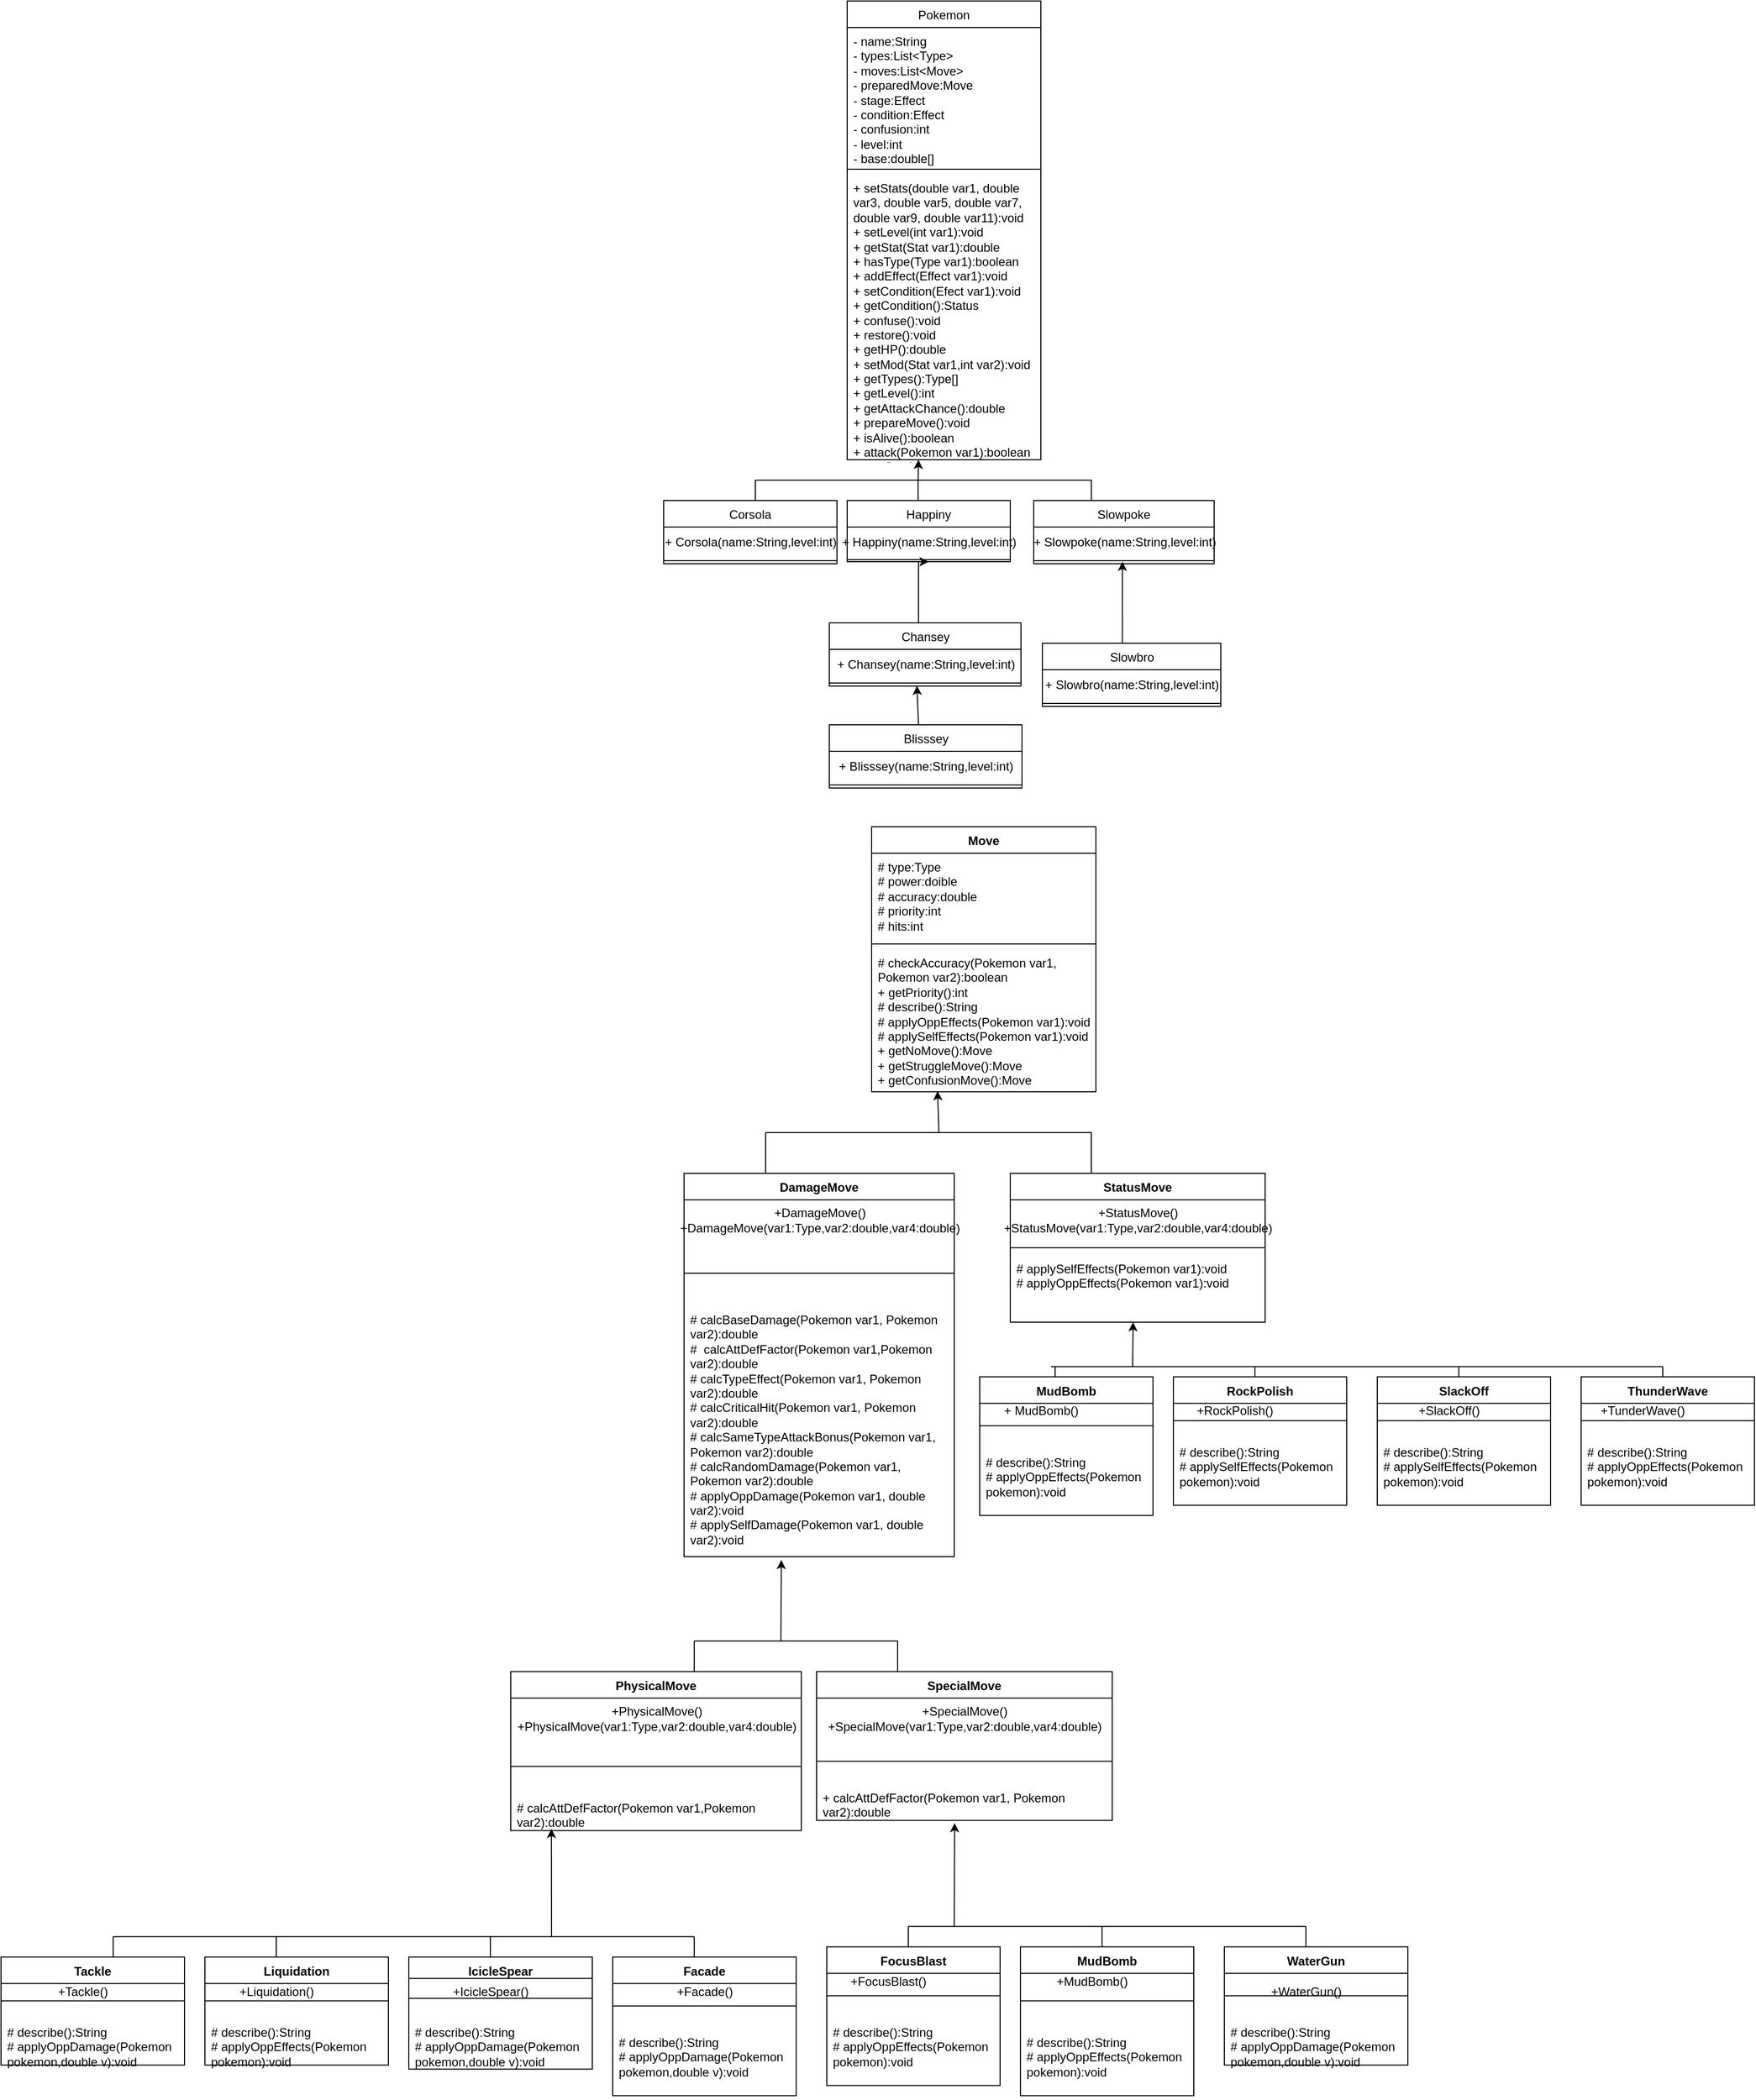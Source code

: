 <mxfile version="24.8.4">
  <diagram id="C5RBs43oDa-KdzZeNtuy" name="Page-1">
    <mxGraphModel dx="1686" dy="1595" grid="1" gridSize="10" guides="1" tooltips="1" connect="1" arrows="1" fold="1" page="1" pageScale="1" pageWidth="827" pageHeight="1169" math="0" shadow="0">
      <root>
        <mxCell id="WIyWlLk6GJQsqaUBKTNV-0" />
        <mxCell id="WIyWlLk6GJQsqaUBKTNV-1" parent="WIyWlLk6GJQsqaUBKTNV-0" />
        <mxCell id="M2qT7hYUi_JRQZzLcyhs-27" value="" style="edgeStyle=orthogonalEdgeStyle;rounded=0;orthogonalLoop=1;jettySize=auto;html=1;entryX=0.5;entryY=1;entryDx=0;entryDy=0;exitX=0.5;exitY=0;exitDx=0;exitDy=0;" parent="WIyWlLk6GJQsqaUBKTNV-1" target="M2qT7hYUi_JRQZzLcyhs-51" edge="1">
          <mxGeometry relative="1" as="geometry">
            <mxPoint x="300" y="400" as="sourcePoint" />
            <mxPoint x="300" y="320" as="targetPoint" />
            <Array as="points">
              <mxPoint x="300" y="340" />
            </Array>
          </mxGeometry>
        </mxCell>
        <mxCell id="M2qT7hYUi_JRQZzLcyhs-28" value="" style="edgeStyle=orthogonalEdgeStyle;rounded=0;orthogonalLoop=1;jettySize=auto;html=1;" parent="WIyWlLk6GJQsqaUBKTNV-1" edge="1">
          <mxGeometry relative="1" as="geometry">
            <mxPoint x="499.86" y="426" as="sourcePoint" />
            <mxPoint x="500" y="340" as="targetPoint" />
            <Array as="points">
              <mxPoint x="499.86" y="376" />
              <mxPoint x="499.86" y="376" />
            </Array>
          </mxGeometry>
        </mxCell>
        <mxCell id="M2qT7hYUi_JRQZzLcyhs-33" value="&lt;span style=&quot;font-weight: 400; text-wrap-mode: nowrap;&quot;&gt;Pokemon&lt;/span&gt;" style="swimlane;fontStyle=1;align=center;verticalAlign=top;childLayout=stackLayout;horizontal=1;startSize=26;horizontalStack=0;resizeParent=1;resizeParentMax=0;resizeLast=0;collapsible=1;marginBottom=0;whiteSpace=wrap;html=1;" parent="WIyWlLk6GJQsqaUBKTNV-1" vertex="1">
          <mxGeometry x="230" y="-210" width="190" height="450" as="geometry" />
        </mxCell>
        <mxCell id="M2qT7hYUi_JRQZzLcyhs-34" value="- name:String&lt;div&gt;- types:List&amp;lt;Type&amp;gt;&lt;/div&gt;&lt;div&gt;- moves:List&amp;lt;Move&amp;gt;&lt;/div&gt;&lt;div&gt;- preparedMove:Move&lt;/div&gt;&lt;div&gt;- stage:Effect&lt;/div&gt;&lt;div&gt;- condition:Effect&lt;/div&gt;&lt;div&gt;- confusion:int&lt;/div&gt;&lt;div&gt;- level:int&lt;/div&gt;&lt;div&gt;- base:double[]&lt;/div&gt;" style="text;strokeColor=none;fillColor=none;align=left;verticalAlign=top;spacingLeft=4;spacingRight=4;overflow=hidden;rotatable=0;points=[[0,0.5],[1,0.5]];portConstraint=eastwest;whiteSpace=wrap;html=1;" parent="M2qT7hYUi_JRQZzLcyhs-33" vertex="1">
          <mxGeometry y="26" width="190" height="134" as="geometry" />
        </mxCell>
        <mxCell id="M2qT7hYUi_JRQZzLcyhs-35" value="" style="line;strokeWidth=1;fillColor=none;align=left;verticalAlign=middle;spacingTop=-1;spacingLeft=3;spacingRight=3;rotatable=0;labelPosition=right;points=[];portConstraint=eastwest;strokeColor=inherit;" parent="M2qT7hYUi_JRQZzLcyhs-33" vertex="1">
          <mxGeometry y="160" width="190" height="10" as="geometry" />
        </mxCell>
        <mxCell id="M2qT7hYUi_JRQZzLcyhs-36" value="+ setStats(double var1, double var3, double var5, double var7, double var9, double var11):void&lt;div&gt;+ setLevel(int var1):void&lt;/div&gt;&lt;div&gt;+ getStat(Stat var1):double&lt;/div&gt;&lt;div&gt;+ hasType(Type var1):boolean&lt;/div&gt;&lt;div&gt;+ addEffect(Effect var1):void&lt;/div&gt;&lt;div&gt;+ setCondition(Efect var1):void&lt;/div&gt;&lt;div&gt;+ getCondition():Status&lt;/div&gt;&lt;div&gt;+ confuse():void&lt;/div&gt;&lt;div&gt;+ restore():void&lt;/div&gt;&lt;div&gt;+ getHP():double&lt;/div&gt;&lt;div&gt;+ setMod(Stat var1,int var2):void&lt;/div&gt;&lt;div&gt;+ getTypes():Type[]&lt;/div&gt;&lt;div&gt;+ getLevel():int&lt;/div&gt;&lt;div&gt;+ getAttackChance():double&lt;/div&gt;&lt;div&gt;+ prepareMove():void&lt;/div&gt;&lt;div&gt;+ isAlive():boolean&lt;/div&gt;&lt;div&gt;+ attack(Pokemon var1):boolean&lt;/div&gt;&lt;div&gt;+ turn():void&lt;/div&gt;&lt;div&gt;# setType(Type... var1):void&lt;/div&gt;&lt;div&gt;# addType(Type var1):void&lt;/div&gt;&lt;div&gt;# setMove(Move... var1):void&lt;/div&gt;&lt;div&gt;# addMove(Move var1):void&lt;/div&gt;&lt;div&gt;# getPreparedMove():Move&lt;/div&gt;&lt;div&gt;&lt;br&gt;&lt;/div&gt;" style="text;strokeColor=none;fillColor=none;align=left;verticalAlign=top;spacingLeft=4;spacingRight=4;overflow=hidden;rotatable=0;points=[[0,0.5],[1,0.5]];portConstraint=eastwest;whiteSpace=wrap;html=1;" parent="M2qT7hYUi_JRQZzLcyhs-33" vertex="1">
          <mxGeometry y="170" width="190" height="280" as="geometry" />
        </mxCell>
        <mxCell id="M2qT7hYUi_JRQZzLcyhs-42" value="" style="endArrow=none;html=1;rounded=0;" parent="WIyWlLk6GJQsqaUBKTNV-1" edge="1">
          <mxGeometry width="50" height="50" relative="1" as="geometry">
            <mxPoint x="140" y="280" as="sourcePoint" />
            <mxPoint x="140" y="260" as="targetPoint" />
          </mxGeometry>
        </mxCell>
        <mxCell id="M2qT7hYUi_JRQZzLcyhs-43" value="" style="endArrow=none;html=1;rounded=0;" parent="WIyWlLk6GJQsqaUBKTNV-1" edge="1">
          <mxGeometry width="50" height="50" relative="1" as="geometry">
            <mxPoint x="469.57" y="280" as="sourcePoint" />
            <mxPoint x="469.57" y="260" as="targetPoint" />
          </mxGeometry>
        </mxCell>
        <mxCell id="M2qT7hYUi_JRQZzLcyhs-44" value="" style="endArrow=none;html=1;rounded=0;" parent="WIyWlLk6GJQsqaUBKTNV-1" edge="1">
          <mxGeometry width="50" height="50" relative="1" as="geometry">
            <mxPoint x="299.57" y="280" as="sourcePoint" />
            <mxPoint x="299.57" y="260" as="targetPoint" />
          </mxGeometry>
        </mxCell>
        <mxCell id="M2qT7hYUi_JRQZzLcyhs-45" value="" style="endArrow=none;html=1;rounded=0;" parent="WIyWlLk6GJQsqaUBKTNV-1" edge="1">
          <mxGeometry width="50" height="50" relative="1" as="geometry">
            <mxPoint x="140" y="260" as="sourcePoint" />
            <mxPoint x="470" y="260" as="targetPoint" />
          </mxGeometry>
        </mxCell>
        <mxCell id="M2qT7hYUi_JRQZzLcyhs-46" value="" style="endArrow=classic;html=1;rounded=0;" parent="WIyWlLk6GJQsqaUBKTNV-1" edge="1">
          <mxGeometry width="50" height="50" relative="1" as="geometry">
            <mxPoint x="299.57" y="260" as="sourcePoint" />
            <mxPoint x="300" y="240" as="targetPoint" />
          </mxGeometry>
        </mxCell>
        <mxCell id="M2qT7hYUi_JRQZzLcyhs-47" value="&lt;span style=&quot;font-weight: 400; text-wrap-mode: nowrap;&quot;&gt;Corsola&lt;/span&gt;" style="swimlane;fontStyle=1;align=center;verticalAlign=top;childLayout=stackLayout;horizontal=1;startSize=26;horizontalStack=0;resizeParent=1;resizeParentMax=0;resizeLast=0;collapsible=1;marginBottom=0;whiteSpace=wrap;html=1;" parent="WIyWlLk6GJQsqaUBKTNV-1" vertex="1">
          <mxGeometry x="50" y="280" width="170" height="62" as="geometry" />
        </mxCell>
        <mxCell id="M2qT7hYUi_JRQZzLcyhs-162" value="+ Corsola(name:String,level:int)" style="text;html=1;align=center;verticalAlign=middle;resizable=0;points=[];autosize=1;strokeColor=none;fillColor=none;" parent="M2qT7hYUi_JRQZzLcyhs-47" vertex="1">
          <mxGeometry y="26" width="170" height="30" as="geometry" />
        </mxCell>
        <mxCell id="M2qT7hYUi_JRQZzLcyhs-49" value="" style="line;strokeWidth=1;fillColor=none;align=left;verticalAlign=middle;spacingTop=-1;spacingLeft=3;spacingRight=3;rotatable=0;labelPosition=right;points=[];portConstraint=eastwest;strokeColor=inherit;" parent="M2qT7hYUi_JRQZzLcyhs-47" vertex="1">
          <mxGeometry y="56" width="170" height="6" as="geometry" />
        </mxCell>
        <mxCell id="M2qT7hYUi_JRQZzLcyhs-51" value="&lt;span style=&quot;font-weight: 400; text-wrap-mode: nowrap;&quot;&gt;Happiny&lt;/span&gt;" style="swimlane;fontStyle=1;align=center;verticalAlign=top;childLayout=stackLayout;horizontal=1;startSize=26;horizontalStack=0;resizeParent=1;resizeParentMax=0;resizeLast=0;collapsible=1;marginBottom=0;whiteSpace=wrap;html=1;" parent="WIyWlLk6GJQsqaUBKTNV-1" vertex="1">
          <mxGeometry x="230" y="280" width="160" height="60" as="geometry" />
        </mxCell>
        <mxCell id="M2qT7hYUi_JRQZzLcyhs-163" value="+ Happiny(name:String,level:int)" style="text;html=1;align=center;verticalAlign=middle;resizable=0;points=[];autosize=1;strokeColor=none;fillColor=none;" parent="M2qT7hYUi_JRQZzLcyhs-51" vertex="1">
          <mxGeometry y="26" width="160" height="30" as="geometry" />
        </mxCell>
        <mxCell id="M2qT7hYUi_JRQZzLcyhs-53" value="" style="line;strokeWidth=1;fillColor=none;align=left;verticalAlign=middle;spacingTop=-1;spacingLeft=3;spacingRight=3;rotatable=0;labelPosition=right;points=[];portConstraint=eastwest;strokeColor=inherit;" parent="M2qT7hYUi_JRQZzLcyhs-51" vertex="1">
          <mxGeometry y="56" width="160" height="4" as="geometry" />
        </mxCell>
        <mxCell id="M2qT7hYUi_JRQZzLcyhs-63" value="&lt;span style=&quot;font-weight: 400; text-wrap-mode: nowrap;&quot;&gt;Slowpoke&lt;/span&gt;" style="swimlane;fontStyle=1;align=center;verticalAlign=top;childLayout=stackLayout;horizontal=1;startSize=26;horizontalStack=0;resizeParent=1;resizeParentMax=0;resizeLast=0;collapsible=1;marginBottom=0;whiteSpace=wrap;html=1;" parent="WIyWlLk6GJQsqaUBKTNV-1" vertex="1">
          <mxGeometry x="413" y="280" width="177" height="62" as="geometry" />
        </mxCell>
        <mxCell id="M2qT7hYUi_JRQZzLcyhs-164" value="+ Slowpoke(name:String,level:int)" style="text;html=1;align=center;verticalAlign=middle;resizable=0;points=[];autosize=1;strokeColor=none;fillColor=none;" parent="M2qT7hYUi_JRQZzLcyhs-63" vertex="1">
          <mxGeometry y="26" width="177" height="30" as="geometry" />
        </mxCell>
        <mxCell id="M2qT7hYUi_JRQZzLcyhs-65" value="" style="line;strokeWidth=1;fillColor=none;align=left;verticalAlign=middle;spacingTop=-1;spacingLeft=3;spacingRight=3;rotatable=0;labelPosition=right;points=[];portConstraint=eastwest;strokeColor=inherit;" parent="M2qT7hYUi_JRQZzLcyhs-63" vertex="1">
          <mxGeometry y="56" width="177" height="6" as="geometry" />
        </mxCell>
        <mxCell id="M2qT7hYUi_JRQZzLcyhs-67" value="&lt;span style=&quot;font-weight: 400; text-wrap-mode: nowrap;&quot;&gt;Slowbro&lt;/span&gt;" style="swimlane;fontStyle=1;align=center;verticalAlign=top;childLayout=stackLayout;horizontal=1;startSize=26;horizontalStack=0;resizeParent=1;resizeParentMax=0;resizeLast=0;collapsible=1;marginBottom=0;whiteSpace=wrap;html=1;" parent="WIyWlLk6GJQsqaUBKTNV-1" vertex="1">
          <mxGeometry x="421.5" y="420" width="175" height="62" as="geometry" />
        </mxCell>
        <mxCell id="M2qT7hYUi_JRQZzLcyhs-166" value="+ Slowbro(name:String,level:int)" style="text;html=1;align=center;verticalAlign=middle;resizable=0;points=[];autosize=1;strokeColor=none;fillColor=none;" parent="M2qT7hYUi_JRQZzLcyhs-67" vertex="1">
          <mxGeometry y="26" width="175" height="30" as="geometry" />
        </mxCell>
        <mxCell id="M2qT7hYUi_JRQZzLcyhs-69" value="" style="line;strokeWidth=1;fillColor=none;align=left;verticalAlign=middle;spacingTop=-1;spacingLeft=3;spacingRight=3;rotatable=0;labelPosition=right;points=[];portConstraint=eastwest;strokeColor=inherit;" parent="M2qT7hYUi_JRQZzLcyhs-67" vertex="1">
          <mxGeometry y="56" width="175" height="6" as="geometry" />
        </mxCell>
        <mxCell id="M2qT7hYUi_JRQZzLcyhs-71" value="Move" style="swimlane;fontStyle=1;align=center;verticalAlign=top;childLayout=stackLayout;horizontal=1;startSize=26;horizontalStack=0;resizeParent=1;resizeParentMax=0;resizeLast=0;collapsible=1;marginBottom=0;whiteSpace=wrap;html=1;" parent="WIyWlLk6GJQsqaUBKTNV-1" vertex="1">
          <mxGeometry x="254" y="600" width="220" height="260" as="geometry" />
        </mxCell>
        <mxCell id="M2qT7hYUi_JRQZzLcyhs-72" value="# type:Type&lt;div&gt;# power:doible&lt;/div&gt;&lt;div&gt;# accuracy:double&lt;/div&gt;&lt;div&gt;# priority:int&lt;/div&gt;&lt;div&gt;# hits:int&lt;/div&gt;" style="text;strokeColor=none;fillColor=none;align=left;verticalAlign=top;spacingLeft=4;spacingRight=4;overflow=hidden;rotatable=0;points=[[0,0.5],[1,0.5]];portConstraint=eastwest;whiteSpace=wrap;html=1;" parent="M2qT7hYUi_JRQZzLcyhs-71" vertex="1">
          <mxGeometry y="26" width="220" height="84" as="geometry" />
        </mxCell>
        <mxCell id="M2qT7hYUi_JRQZzLcyhs-73" value="" style="line;strokeWidth=1;fillColor=none;align=left;verticalAlign=middle;spacingTop=-1;spacingLeft=3;spacingRight=3;rotatable=0;labelPosition=right;points=[];portConstraint=eastwest;strokeColor=inherit;" parent="M2qT7hYUi_JRQZzLcyhs-71" vertex="1">
          <mxGeometry y="110" width="220" height="10" as="geometry" />
        </mxCell>
        <mxCell id="M2qT7hYUi_JRQZzLcyhs-74" value="#&amp;nbsp;checkAccuracy(Pokemon var1, Pokemon var2):boolean&lt;div&gt;+ getPriority():int&lt;/div&gt;&lt;div&gt;# describe():String&lt;/div&gt;&lt;div&gt;# applyOppEffects(Pokemon var1):void&lt;/div&gt;&lt;div&gt;#&amp;nbsp;applySelfEffects(Pokemon var1):void&lt;/div&gt;&lt;div&gt;+&amp;nbsp;getNoMove():Move&lt;/div&gt;&lt;div&gt;+&amp;nbsp;getStruggleMove():Move&lt;/div&gt;&lt;div&gt;+&amp;nbsp;getConfusionMove():Move&lt;/div&gt;&lt;div&gt;&lt;br&gt;&lt;div&gt;&lt;br&gt;&lt;/div&gt;&lt;/div&gt;" style="text;strokeColor=none;fillColor=none;align=left;verticalAlign=top;spacingLeft=4;spacingRight=4;overflow=hidden;rotatable=0;points=[[0,0.5],[1,0.5]];portConstraint=eastwest;whiteSpace=wrap;html=1;" parent="M2qT7hYUi_JRQZzLcyhs-71" vertex="1">
          <mxGeometry y="120" width="220" height="140" as="geometry" />
        </mxCell>
        <mxCell id="M2qT7hYUi_JRQZzLcyhs-88" value="DamageMove" style="swimlane;fontStyle=1;align=center;verticalAlign=top;childLayout=stackLayout;horizontal=1;startSize=26;horizontalStack=0;resizeParent=1;resizeParentMax=0;resizeLast=0;collapsible=1;marginBottom=0;whiteSpace=wrap;html=1;" parent="WIyWlLk6GJQsqaUBKTNV-1" vertex="1">
          <mxGeometry x="70" y="940" width="265" height="376" as="geometry" />
        </mxCell>
        <mxCell id="M2qT7hYUi_JRQZzLcyhs-174" value="+DamageMove()&lt;div&gt;+DamageMove(var1:Type,var2:double,var4:double)&lt;/div&gt;" style="text;html=1;align=center;verticalAlign=middle;resizable=0;points=[];autosize=1;strokeColor=none;fillColor=none;" parent="M2qT7hYUi_JRQZzLcyhs-88" vertex="1">
          <mxGeometry y="26" width="265" height="40" as="geometry" />
        </mxCell>
        <mxCell id="M2qT7hYUi_JRQZzLcyhs-90" value="" style="line;strokeWidth=1;fillColor=none;align=left;verticalAlign=middle;spacingTop=-1;spacingLeft=3;spacingRight=3;rotatable=0;labelPosition=right;points=[];portConstraint=eastwest;strokeColor=inherit;" parent="M2qT7hYUi_JRQZzLcyhs-88" vertex="1">
          <mxGeometry y="66" width="265" height="64" as="geometry" />
        </mxCell>
        <mxCell id="M2qT7hYUi_JRQZzLcyhs-91" value="# calcBaseDamage(Pokemon var1, Pokemon var2):double&lt;div&gt;#&amp;nbsp; calcAttDefFactor(Pokemon var1,Pokemon var2):double&lt;/div&gt;&lt;div&gt;#&amp;nbsp;calcTypeEffect(Pokemon var1, Pokemon var2):double&lt;/div&gt;&lt;div&gt;#&amp;nbsp;calcCriticalHit(Pokemon var1, Pokemon var2):double&lt;/div&gt;&lt;div&gt;#&amp;nbsp;calcSameTypeAttackBonus(Pokemon var1, Pokemon var2):double&lt;/div&gt;&lt;div&gt;#&amp;nbsp;calcRandomDamage(Pokemon var1, Pokemon var2):double&lt;/div&gt;&lt;div&gt;#&amp;nbsp;applyOppDamage(Pokemon var1, double var2):void&lt;/div&gt;&lt;div&gt;#&amp;nbsp;applySelfDamage(Pokemon var1, double var2):void&lt;/div&gt;" style="text;strokeColor=none;fillColor=none;align=left;verticalAlign=top;spacingLeft=4;spacingRight=4;overflow=hidden;rotatable=0;points=[[0,0.5],[1,0.5]];portConstraint=eastwest;whiteSpace=wrap;html=1;" parent="M2qT7hYUi_JRQZzLcyhs-88" vertex="1">
          <mxGeometry y="130" width="265" height="246" as="geometry" />
        </mxCell>
        <mxCell id="M2qT7hYUi_JRQZzLcyhs-111" value="StatusMove" style="swimlane;fontStyle=1;align=center;verticalAlign=top;childLayout=stackLayout;horizontal=1;startSize=26;horizontalStack=0;resizeParent=1;resizeParentMax=0;resizeLast=0;collapsible=1;marginBottom=0;whiteSpace=wrap;html=1;" parent="WIyWlLk6GJQsqaUBKTNV-1" vertex="1">
          <mxGeometry x="390" y="940" width="250" height="146" as="geometry" />
        </mxCell>
        <mxCell id="M2qT7hYUi_JRQZzLcyhs-176" value="+StatusMove()&lt;div&gt;+StatusMove(var1:Type,var2:double,var4:double)&lt;/div&gt;" style="text;html=1;align=center;verticalAlign=middle;resizable=0;points=[];autosize=1;strokeColor=none;fillColor=none;" parent="M2qT7hYUi_JRQZzLcyhs-111" vertex="1">
          <mxGeometry y="26" width="250" height="40" as="geometry" />
        </mxCell>
        <mxCell id="M2qT7hYUi_JRQZzLcyhs-113" value="" style="line;strokeWidth=1;fillColor=none;align=left;verticalAlign=middle;spacingTop=-1;spacingLeft=3;spacingRight=3;rotatable=0;labelPosition=right;points=[];portConstraint=eastwest;strokeColor=inherit;" parent="M2qT7hYUi_JRQZzLcyhs-111" vertex="1">
          <mxGeometry y="66" width="250" height="14" as="geometry" />
        </mxCell>
        <mxCell id="M2qT7hYUi_JRQZzLcyhs-114" value="#&amp;nbsp;applySelfEffects(Pokemon var1):void&lt;div&gt;#&amp;nbsp;applyOppEffects(Pokemon var1):void&lt;/div&gt;" style="text;strokeColor=none;fillColor=none;align=left;verticalAlign=top;spacingLeft=4;spacingRight=4;overflow=hidden;rotatable=0;points=[[0,0.5],[1,0.5]];portConstraint=eastwest;whiteSpace=wrap;html=1;" parent="M2qT7hYUi_JRQZzLcyhs-111" vertex="1">
          <mxGeometry y="80" width="250" height="66" as="geometry" />
        </mxCell>
        <mxCell id="M2qT7hYUi_JRQZzLcyhs-150" value="" style="endArrow=classic;html=1;rounded=0;entryX=0.322;entryY=1.005;entryDx=0;entryDy=0;entryPerimeter=0;" parent="M2qT7hYUi_JRQZzLcyhs-111" edge="1">
          <mxGeometry width="50" height="50" relative="1" as="geometry">
            <mxPoint x="120" y="189.67" as="sourcePoint" />
            <mxPoint x="120.5" y="146.0" as="targetPoint" />
          </mxGeometry>
        </mxCell>
        <mxCell id="M2qT7hYUi_JRQZzLcyhs-142" value="" style="endArrow=none;html=1;rounded=0;" parent="M2qT7hYUi_JRQZzLcyhs-111" edge="1">
          <mxGeometry width="50" height="50" relative="1" as="geometry">
            <mxPoint x="44" y="199.67" as="sourcePoint" />
            <mxPoint x="44" y="189.67" as="targetPoint" />
          </mxGeometry>
        </mxCell>
        <mxCell id="M2qT7hYUi_JRQZzLcyhs-115" value="MudBomb" style="swimlane;fontStyle=1;align=center;verticalAlign=top;childLayout=stackLayout;horizontal=1;startSize=26;horizontalStack=0;resizeParent=1;resizeParentMax=0;resizeLast=0;collapsible=1;marginBottom=0;whiteSpace=wrap;html=1;" parent="WIyWlLk6GJQsqaUBKTNV-1" vertex="1">
          <mxGeometry x="360" y="1139.67" width="170" height="136" as="geometry" />
        </mxCell>
        <mxCell id="M2qT7hYUi_JRQZzLcyhs-116" value="" style="line;strokeWidth=1;fillColor=none;align=left;verticalAlign=middle;spacingTop=-1;spacingLeft=3;spacingRight=3;rotatable=0;labelPosition=right;points=[];portConstraint=eastwest;strokeColor=inherit;" parent="M2qT7hYUi_JRQZzLcyhs-115" vertex="1">
          <mxGeometry y="26" width="170" height="44" as="geometry" />
        </mxCell>
        <mxCell id="M2qT7hYUi_JRQZzLcyhs-117" value="# describe():String&lt;div&gt;# applyOppEffects(Pokemon pokemon):void&lt;/div&gt;" style="text;strokeColor=none;fillColor=none;align=left;verticalAlign=top;spacingLeft=4;spacingRight=4;overflow=hidden;rotatable=0;points=[[0,0.5],[1,0.5]];portConstraint=eastwest;whiteSpace=wrap;html=1;" parent="M2qT7hYUi_JRQZzLcyhs-115" vertex="1">
          <mxGeometry y="70" width="170" height="66" as="geometry" />
        </mxCell>
        <mxCell id="M2qT7hYUi_JRQZzLcyhs-118" value="RockPolish" style="swimlane;fontStyle=1;align=center;verticalAlign=top;childLayout=stackLayout;horizontal=1;startSize=26;horizontalStack=0;resizeParent=1;resizeParentMax=0;resizeLast=0;collapsible=1;marginBottom=0;whiteSpace=wrap;html=1;" parent="WIyWlLk6GJQsqaUBKTNV-1" vertex="1">
          <mxGeometry x="550" y="1139.67" width="170" height="126" as="geometry" />
        </mxCell>
        <mxCell id="M2qT7hYUi_JRQZzLcyhs-119" value="" style="line;strokeWidth=1;fillColor=none;align=left;verticalAlign=middle;spacingTop=-1;spacingLeft=3;spacingRight=3;rotatable=0;labelPosition=right;points=[];portConstraint=eastwest;strokeColor=inherit;" parent="M2qT7hYUi_JRQZzLcyhs-118" vertex="1">
          <mxGeometry y="26" width="170" height="34" as="geometry" />
        </mxCell>
        <mxCell id="M2qT7hYUi_JRQZzLcyhs-120" value="# describe():String&lt;div&gt;# applySelfEffects(Pokemon pokemon):void&lt;/div&gt;" style="text;strokeColor=none;fillColor=none;align=left;verticalAlign=top;spacingLeft=4;spacingRight=4;overflow=hidden;rotatable=0;points=[[0,0.5],[1,0.5]];portConstraint=eastwest;whiteSpace=wrap;html=1;" parent="M2qT7hYUi_JRQZzLcyhs-118" vertex="1">
          <mxGeometry y="60" width="170" height="66" as="geometry" />
        </mxCell>
        <mxCell id="M2qT7hYUi_JRQZzLcyhs-121" value="SlackOff" style="swimlane;fontStyle=1;align=center;verticalAlign=top;childLayout=stackLayout;horizontal=1;startSize=26;horizontalStack=0;resizeParent=1;resizeParentMax=0;resizeLast=0;collapsible=1;marginBottom=0;whiteSpace=wrap;html=1;" parent="WIyWlLk6GJQsqaUBKTNV-1" vertex="1">
          <mxGeometry x="750" y="1139.67" width="170" height="126" as="geometry" />
        </mxCell>
        <mxCell id="M2qT7hYUi_JRQZzLcyhs-122" value="" style="line;strokeWidth=1;fillColor=none;align=left;verticalAlign=middle;spacingTop=-1;spacingLeft=3;spacingRight=3;rotatable=0;labelPosition=right;points=[];portConstraint=eastwest;strokeColor=inherit;" parent="M2qT7hYUi_JRQZzLcyhs-121" vertex="1">
          <mxGeometry y="26" width="170" height="34" as="geometry" />
        </mxCell>
        <mxCell id="M2qT7hYUi_JRQZzLcyhs-123" value="# describe():String&lt;div&gt;# applySelfEffects(Pokemon pokemon):void&lt;/div&gt;" style="text;strokeColor=none;fillColor=none;align=left;verticalAlign=top;spacingLeft=4;spacingRight=4;overflow=hidden;rotatable=0;points=[[0,0.5],[1,0.5]];portConstraint=eastwest;whiteSpace=wrap;html=1;" parent="M2qT7hYUi_JRQZzLcyhs-121" vertex="1">
          <mxGeometry y="60" width="170" height="66" as="geometry" />
        </mxCell>
        <mxCell id="M2qT7hYUi_JRQZzLcyhs-127" value="ThunderWave" style="swimlane;fontStyle=1;align=center;verticalAlign=top;childLayout=stackLayout;horizontal=1;startSize=26;horizontalStack=0;resizeParent=1;resizeParentMax=0;resizeLast=0;collapsible=1;marginBottom=0;whiteSpace=wrap;html=1;" parent="WIyWlLk6GJQsqaUBKTNV-1" vertex="1">
          <mxGeometry x="950" y="1139.67" width="170" height="126" as="geometry" />
        </mxCell>
        <mxCell id="M2qT7hYUi_JRQZzLcyhs-128" value="" style="line;strokeWidth=1;fillColor=none;align=left;verticalAlign=middle;spacingTop=-1;spacingLeft=3;spacingRight=3;rotatable=0;labelPosition=right;points=[];portConstraint=eastwest;strokeColor=inherit;" parent="M2qT7hYUi_JRQZzLcyhs-127" vertex="1">
          <mxGeometry y="26" width="170" height="34" as="geometry" />
        </mxCell>
        <mxCell id="M2qT7hYUi_JRQZzLcyhs-129" value="# describe():String&lt;div&gt;# applyOppEffects(Pokemon pokemon):void&lt;/div&gt;" style="text;strokeColor=none;fillColor=none;align=left;verticalAlign=top;spacingLeft=4;spacingRight=4;overflow=hidden;rotatable=0;points=[[0,0.5],[1,0.5]];portConstraint=eastwest;whiteSpace=wrap;html=1;" parent="M2qT7hYUi_JRQZzLcyhs-127" vertex="1">
          <mxGeometry y="60" width="170" height="66" as="geometry" />
        </mxCell>
        <mxCell id="M2qT7hYUi_JRQZzLcyhs-134" value="" style="endArrow=none;html=1;rounded=0;" parent="WIyWlLk6GJQsqaUBKTNV-1" edge="1">
          <mxGeometry width="50" height="50" relative="1" as="geometry">
            <mxPoint x="150" y="940" as="sourcePoint" />
            <mxPoint x="150" y="900" as="targetPoint" />
          </mxGeometry>
        </mxCell>
        <mxCell id="M2qT7hYUi_JRQZzLcyhs-135" value="" style="endArrow=none;html=1;rounded=0;" parent="WIyWlLk6GJQsqaUBKTNV-1" edge="1">
          <mxGeometry width="50" height="50" relative="1" as="geometry">
            <mxPoint x="469.5" y="940" as="sourcePoint" />
            <mxPoint x="469.5" y="900" as="targetPoint" />
          </mxGeometry>
        </mxCell>
        <mxCell id="M2qT7hYUi_JRQZzLcyhs-136" value="" style="endArrow=none;html=1;rounded=0;" parent="WIyWlLk6GJQsqaUBKTNV-1" edge="1">
          <mxGeometry width="50" height="50" relative="1" as="geometry">
            <mxPoint x="150" y="900" as="sourcePoint" />
            <mxPoint x="470" y="900" as="targetPoint" />
          </mxGeometry>
        </mxCell>
        <mxCell id="M2qT7hYUi_JRQZzLcyhs-137" value="" style="endArrow=classic;html=1;rounded=0;entryX=0.294;entryY=0.995;entryDx=0;entryDy=0;entryPerimeter=0;" parent="WIyWlLk6GJQsqaUBKTNV-1" target="M2qT7hYUi_JRQZzLcyhs-74" edge="1">
          <mxGeometry width="50" height="50" relative="1" as="geometry">
            <mxPoint x="320" y="900" as="sourcePoint" />
            <mxPoint x="370" y="850" as="targetPoint" />
          </mxGeometry>
        </mxCell>
        <mxCell id="M2qT7hYUi_JRQZzLcyhs-146" value="" style="endArrow=none;html=1;rounded=0;" parent="WIyWlLk6GJQsqaUBKTNV-1" edge="1">
          <mxGeometry width="50" height="50" relative="1" as="geometry">
            <mxPoint x="630" y="1139.67" as="sourcePoint" />
            <mxPoint x="630" y="1129.67" as="targetPoint" />
          </mxGeometry>
        </mxCell>
        <mxCell id="M2qT7hYUi_JRQZzLcyhs-147" value="" style="endArrow=none;html=1;rounded=0;" parent="WIyWlLk6GJQsqaUBKTNV-1" edge="1">
          <mxGeometry width="50" height="50" relative="1" as="geometry">
            <mxPoint x="830" y="1139.67" as="sourcePoint" />
            <mxPoint x="830" y="1129.67" as="targetPoint" />
          </mxGeometry>
        </mxCell>
        <mxCell id="M2qT7hYUi_JRQZzLcyhs-148" value="" style="endArrow=none;html=1;rounded=0;" parent="WIyWlLk6GJQsqaUBKTNV-1" edge="1">
          <mxGeometry width="50" height="50" relative="1" as="geometry">
            <mxPoint x="1030" y="1139.67" as="sourcePoint" />
            <mxPoint x="1030" y="1129.67" as="targetPoint" />
          </mxGeometry>
        </mxCell>
        <mxCell id="M2qT7hYUi_JRQZzLcyhs-149" value="" style="endArrow=none;html=1;rounded=0;" parent="WIyWlLk6GJQsqaUBKTNV-1" edge="1">
          <mxGeometry width="50" height="50" relative="1" as="geometry">
            <mxPoint x="430" y="1129.67" as="sourcePoint" />
            <mxPoint x="1030" y="1129.67" as="targetPoint" />
          </mxGeometry>
        </mxCell>
        <mxCell id="M2qT7hYUi_JRQZzLcyhs-167" value="&lt;span style=&quot;font-weight: 400; text-wrap-mode: nowrap;&quot;&gt;Chansey&lt;/span&gt;" style="swimlane;fontStyle=1;align=center;verticalAlign=top;childLayout=stackLayout;horizontal=1;startSize=26;horizontalStack=0;resizeParent=1;resizeParentMax=0;resizeLast=0;collapsible=1;marginBottom=0;whiteSpace=wrap;html=1;" parent="WIyWlLk6GJQsqaUBKTNV-1" vertex="1">
          <mxGeometry x="212.5" y="400" width="188" height="62" as="geometry" />
        </mxCell>
        <mxCell id="M2qT7hYUi_JRQZzLcyhs-168" value="+ Chansey(name:String,level:int)" style="text;html=1;align=center;verticalAlign=middle;resizable=0;points=[];autosize=1;strokeColor=none;fillColor=none;" parent="M2qT7hYUi_JRQZzLcyhs-167" vertex="1">
          <mxGeometry y="26" width="188" height="30" as="geometry" />
        </mxCell>
        <mxCell id="M2qT7hYUi_JRQZzLcyhs-173" value="" style="endArrow=classic;html=1;rounded=0;entryX=0.457;entryY=0.944;entryDx=0;entryDy=0;entryPerimeter=0;" parent="M2qT7hYUi_JRQZzLcyhs-167" target="M2qT7hYUi_JRQZzLcyhs-169" edge="1">
          <mxGeometry width="50" height="50" relative="1" as="geometry">
            <mxPoint x="87.5" y="100" as="sourcePoint" />
            <mxPoint x="137.5" y="50" as="targetPoint" />
          </mxGeometry>
        </mxCell>
        <mxCell id="M2qT7hYUi_JRQZzLcyhs-169" value="" style="line;strokeWidth=1;fillColor=none;align=left;verticalAlign=middle;spacingTop=-1;spacingLeft=3;spacingRight=3;rotatable=0;labelPosition=right;points=[];portConstraint=eastwest;strokeColor=inherit;" parent="M2qT7hYUi_JRQZzLcyhs-167" vertex="1">
          <mxGeometry y="56" width="188" height="6" as="geometry" />
        </mxCell>
        <mxCell id="M2qT7hYUi_JRQZzLcyhs-170" value="&lt;span style=&quot;font-weight: 400; text-wrap-mode: nowrap;&quot;&gt;Blisssey&lt;/span&gt;" style="swimlane;fontStyle=1;align=center;verticalAlign=top;childLayout=stackLayout;horizontal=1;startSize=26;horizontalStack=0;resizeParent=1;resizeParentMax=0;resizeLast=0;collapsible=1;marginBottom=0;whiteSpace=wrap;html=1;" parent="WIyWlLk6GJQsqaUBKTNV-1" vertex="1">
          <mxGeometry x="212.5" y="500" width="189" height="62" as="geometry" />
        </mxCell>
        <mxCell id="M2qT7hYUi_JRQZzLcyhs-171" value="+ Blisssey(name:String,level:int)" style="text;html=1;align=center;verticalAlign=middle;resizable=0;points=[];autosize=1;strokeColor=none;fillColor=none;" parent="M2qT7hYUi_JRQZzLcyhs-170" vertex="1">
          <mxGeometry y="26" width="189" height="30" as="geometry" />
        </mxCell>
        <mxCell id="M2qT7hYUi_JRQZzLcyhs-172" value="" style="line;strokeWidth=1;fillColor=none;align=left;verticalAlign=middle;spacingTop=-1;spacingLeft=3;spacingRight=3;rotatable=0;labelPosition=right;points=[];portConstraint=eastwest;strokeColor=inherit;" parent="M2qT7hYUi_JRQZzLcyhs-170" vertex="1">
          <mxGeometry y="56" width="189" height="6" as="geometry" />
        </mxCell>
        <mxCell id="M2qT7hYUi_JRQZzLcyhs-75" value="Facade" style="swimlane;fontStyle=1;align=center;verticalAlign=top;childLayout=stackLayout;horizontal=1;startSize=26;horizontalStack=0;resizeParent=1;resizeParentMax=0;resizeLast=0;collapsible=1;marginBottom=0;whiteSpace=wrap;html=1;" parent="WIyWlLk6GJQsqaUBKTNV-1" vertex="1">
          <mxGeometry y="1708.81" width="180" height="136" as="geometry" />
        </mxCell>
        <mxCell id="M2qT7hYUi_JRQZzLcyhs-77" value="" style="line;strokeWidth=1;fillColor=none;align=left;verticalAlign=middle;spacingTop=-1;spacingLeft=3;spacingRight=3;rotatable=0;labelPosition=right;points=[];portConstraint=eastwest;strokeColor=inherit;" parent="M2qT7hYUi_JRQZzLcyhs-75" vertex="1">
          <mxGeometry y="26" width="180" height="44" as="geometry" />
        </mxCell>
        <mxCell id="M2qT7hYUi_JRQZzLcyhs-78" value="# describe():String&lt;div&gt;# applyOppDamage(Pokemon pokemon,double v):void&lt;/div&gt;" style="text;strokeColor=none;fillColor=none;align=left;verticalAlign=top;spacingLeft=4;spacingRight=4;overflow=hidden;rotatable=0;points=[[0,0.5],[1,0.5]];portConstraint=eastwest;whiteSpace=wrap;html=1;" parent="M2qT7hYUi_JRQZzLcyhs-75" vertex="1">
          <mxGeometry y="70" width="180" height="66" as="geometry" />
        </mxCell>
        <mxCell id="M2qT7hYUi_JRQZzLcyhs-80" value="FocusBlast" style="swimlane;fontStyle=1;align=center;verticalAlign=top;childLayout=stackLayout;horizontal=1;startSize=26;horizontalStack=0;resizeParent=1;resizeParentMax=0;resizeLast=0;collapsible=1;marginBottom=0;whiteSpace=wrap;html=1;" parent="WIyWlLk6GJQsqaUBKTNV-1" vertex="1">
          <mxGeometry x="210" y="1698.81" width="170" height="136" as="geometry" />
        </mxCell>
        <mxCell id="M2qT7hYUi_JRQZzLcyhs-82" value="" style="line;strokeWidth=1;fillColor=none;align=left;verticalAlign=middle;spacingTop=-1;spacingLeft=3;spacingRight=3;rotatable=0;labelPosition=right;points=[];portConstraint=eastwest;strokeColor=inherit;" parent="M2qT7hYUi_JRQZzLcyhs-80" vertex="1">
          <mxGeometry y="26" width="170" height="44" as="geometry" />
        </mxCell>
        <mxCell id="M2qT7hYUi_JRQZzLcyhs-83" value="# describe():String&lt;div&gt;# applyOppEffects(Pokemon pokemon):void&lt;/div&gt;" style="text;strokeColor=none;fillColor=none;align=left;verticalAlign=top;spacingLeft=4;spacingRight=4;overflow=hidden;rotatable=0;points=[[0,0.5],[1,0.5]];portConstraint=eastwest;whiteSpace=wrap;html=1;" parent="M2qT7hYUi_JRQZzLcyhs-80" vertex="1">
          <mxGeometry y="70" width="170" height="66" as="geometry" />
        </mxCell>
        <mxCell id="M2qT7hYUi_JRQZzLcyhs-84" value="PhysicalMove" style="swimlane;fontStyle=1;align=center;verticalAlign=top;childLayout=stackLayout;horizontal=1;startSize=26;horizontalStack=0;resizeParent=1;resizeParentMax=0;resizeLast=0;collapsible=1;marginBottom=0;whiteSpace=wrap;html=1;" parent="WIyWlLk6GJQsqaUBKTNV-1" vertex="1">
          <mxGeometry x="-100" y="1428.77" width="285" height="156" as="geometry" />
        </mxCell>
        <mxCell id="M2qT7hYUi_JRQZzLcyhs-182" value="+PhysicalMove()&lt;div&gt;+PhysicalMove(var1:Type,var2:double,var4:double)&lt;/div&gt;" style="text;html=1;align=center;verticalAlign=middle;resizable=0;points=[];autosize=1;strokeColor=none;fillColor=none;" parent="M2qT7hYUi_JRQZzLcyhs-84" vertex="1">
          <mxGeometry y="26" width="285" height="40" as="geometry" />
        </mxCell>
        <mxCell id="M2qT7hYUi_JRQZzLcyhs-86" value="" style="line;strokeWidth=1;fillColor=none;align=left;verticalAlign=middle;spacingTop=-1;spacingLeft=3;spacingRight=3;rotatable=0;labelPosition=right;points=[];portConstraint=eastwest;strokeColor=inherit;" parent="M2qT7hYUi_JRQZzLcyhs-84" vertex="1">
          <mxGeometry y="66" width="285" height="54" as="geometry" />
        </mxCell>
        <mxCell id="M2qT7hYUi_JRQZzLcyhs-87" value="# calcAttDefFactor(Pokemon var1,Pokemon var2):double" style="text;strokeColor=none;fillColor=none;align=left;verticalAlign=top;spacingLeft=4;spacingRight=4;overflow=hidden;rotatable=0;points=[[0,0.5],[1,0.5]];portConstraint=eastwest;whiteSpace=wrap;html=1;" parent="M2qT7hYUi_JRQZzLcyhs-84" vertex="1">
          <mxGeometry y="120" width="285" height="36" as="geometry" />
        </mxCell>
        <mxCell id="M2qT7hYUi_JRQZzLcyhs-161" value="" style="endArrow=classic;html=1;rounded=0;entryX=0.14;entryY=0.952;entryDx=0;entryDy=0;entryPerimeter=0;" parent="M2qT7hYUi_JRQZzLcyhs-84" target="M2qT7hYUi_JRQZzLcyhs-87" edge="1">
          <mxGeometry width="50" height="50" relative="1" as="geometry">
            <mxPoint x="40" y="260.23" as="sourcePoint" />
            <mxPoint x="31.59" y="231.228" as="targetPoint" />
          </mxGeometry>
        </mxCell>
        <mxCell id="M2qT7hYUi_JRQZzLcyhs-140" value="" style="endArrow=none;html=1;rounded=0;" parent="WIyWlLk6GJQsqaUBKTNV-1" edge="1">
          <mxGeometry width="50" height="50" relative="1" as="geometry">
            <mxPoint x="80" y="1398.77" as="sourcePoint" />
            <mxPoint x="280" y="1398.77" as="targetPoint" />
          </mxGeometry>
        </mxCell>
        <mxCell id="M2qT7hYUi_JRQZzLcyhs-141" value="" style="endArrow=classic;html=1;rounded=0;entryX=0.36;entryY=1.013;entryDx=0;entryDy=0;entryPerimeter=0;" parent="WIyWlLk6GJQsqaUBKTNV-1" target="M2qT7hYUi_JRQZzLcyhs-91" edge="1">
          <mxGeometry width="50" height="50" relative="1" as="geometry">
            <mxPoint x="165" y="1399" as="sourcePoint" />
            <mxPoint x="168.68" y="1380.0" as="targetPoint" />
          </mxGeometry>
        </mxCell>
        <mxCell id="M2qT7hYUi_JRQZzLcyhs-92" value="SpecialMove" style="swimlane;fontStyle=1;align=center;verticalAlign=top;childLayout=stackLayout;horizontal=1;startSize=26;horizontalStack=0;resizeParent=1;resizeParentMax=0;resizeLast=0;collapsible=1;marginBottom=0;whiteSpace=wrap;html=1;" parent="WIyWlLk6GJQsqaUBKTNV-1" vertex="1">
          <mxGeometry x="200" y="1428.77" width="290" height="146" as="geometry" />
        </mxCell>
        <mxCell id="M2qT7hYUi_JRQZzLcyhs-181" value="+SpecialMove()&lt;div&gt;+SpecialMove(var1:Type,var2:double,var4:double)&lt;/div&gt;" style="text;html=1;align=center;verticalAlign=middle;resizable=0;points=[];autosize=1;strokeColor=none;fillColor=none;" parent="M2qT7hYUi_JRQZzLcyhs-92" vertex="1">
          <mxGeometry y="26" width="290" height="40" as="geometry" />
        </mxCell>
        <mxCell id="M2qT7hYUi_JRQZzLcyhs-94" value="" style="line;strokeWidth=1;fillColor=none;align=left;verticalAlign=middle;spacingTop=-1;spacingLeft=3;spacingRight=3;rotatable=0;labelPosition=right;points=[];portConstraint=eastwest;strokeColor=inherit;" parent="M2qT7hYUi_JRQZzLcyhs-92" vertex="1">
          <mxGeometry y="66" width="290" height="44" as="geometry" />
        </mxCell>
        <mxCell id="M2qT7hYUi_JRQZzLcyhs-95" value="+&amp;nbsp;calcAttDefFactor(Pokemon var1, Pokemon var2):double" style="text;strokeColor=none;fillColor=none;align=left;verticalAlign=top;spacingLeft=4;spacingRight=4;overflow=hidden;rotatable=0;points=[[0,0.5],[1,0.5]];portConstraint=eastwest;whiteSpace=wrap;html=1;" parent="M2qT7hYUi_JRQZzLcyhs-92" vertex="1">
          <mxGeometry y="110" width="290" height="36" as="geometry" />
        </mxCell>
        <mxCell id="M2qT7hYUi_JRQZzLcyhs-154" value="" style="endArrow=none;html=1;rounded=0;" parent="M2qT7hYUi_JRQZzLcyhs-92" edge="1">
          <mxGeometry width="50" height="50" relative="1" as="geometry">
            <mxPoint x="90" y="250.04" as="sourcePoint" />
            <mxPoint x="480" y="250.04" as="targetPoint" />
          </mxGeometry>
        </mxCell>
        <mxCell id="M2qT7hYUi_JRQZzLcyhs-155" value="" style="endArrow=classic;html=1;rounded=0;entryX=0.467;entryY=1.071;entryDx=0;entryDy=0;entryPerimeter=0;" parent="M2qT7hYUi_JRQZzLcyhs-92" target="M2qT7hYUi_JRQZzLcyhs-95" edge="1">
          <mxGeometry width="50" height="50" relative="1" as="geometry">
            <mxPoint x="135" y="250.23" as="sourcePoint" />
            <mxPoint x="139.12" y="231.372" as="targetPoint" />
          </mxGeometry>
        </mxCell>
        <mxCell id="M2qT7hYUi_JRQZzLcyhs-151" value="" style="endArrow=none;html=1;rounded=0;" parent="M2qT7hYUi_JRQZzLcyhs-92" edge="1">
          <mxGeometry width="50" height="50" relative="1" as="geometry">
            <mxPoint x="90" y="270.04" as="sourcePoint" />
            <mxPoint x="90" y="250.04" as="targetPoint" />
          </mxGeometry>
        </mxCell>
        <mxCell id="M2qT7hYUi_JRQZzLcyhs-97" value="IcicleSpear" style="swimlane;fontStyle=1;align=center;verticalAlign=top;childLayout=stackLayout;horizontal=1;startSize=21;horizontalStack=0;resizeParent=1;resizeParentMax=0;resizeLast=0;collapsible=1;marginBottom=0;whiteSpace=wrap;html=1;" parent="WIyWlLk6GJQsqaUBKTNV-1" vertex="1">
          <mxGeometry x="-200" y="1708.81" width="180" height="110" as="geometry" />
        </mxCell>
        <mxCell id="M2qT7hYUi_JRQZzLcyhs-99" value="" style="line;strokeWidth=1;fillColor=none;align=left;verticalAlign=middle;spacingTop=-1;spacingLeft=3;spacingRight=3;rotatable=0;labelPosition=right;points=[];portConstraint=eastwest;strokeColor=inherit;" parent="M2qT7hYUi_JRQZzLcyhs-97" vertex="1">
          <mxGeometry y="21" width="180" height="39" as="geometry" />
        </mxCell>
        <mxCell id="M2qT7hYUi_JRQZzLcyhs-100" value="# describe():String&lt;div&gt;# applyOppDamage(Pokemon pokemon,double v):void&lt;/div&gt;" style="text;strokeColor=none;fillColor=none;align=left;verticalAlign=top;spacingLeft=4;spacingRight=4;overflow=hidden;rotatable=0;points=[[0,0.5],[1,0.5]];portConstraint=eastwest;whiteSpace=wrap;html=1;" parent="M2qT7hYUi_JRQZzLcyhs-97" vertex="1">
          <mxGeometry y="60" width="180" height="50" as="geometry" />
        </mxCell>
        <mxCell id="M2qT7hYUi_JRQZzLcyhs-105" value="Liquidation" style="swimlane;fontStyle=1;align=center;verticalAlign=top;childLayout=stackLayout;horizontal=1;startSize=26;horizontalStack=0;resizeParent=1;resizeParentMax=0;resizeLast=0;collapsible=1;marginBottom=0;whiteSpace=wrap;html=1;" parent="WIyWlLk6GJQsqaUBKTNV-1" vertex="1">
          <mxGeometry x="-400" y="1708.81" width="180" height="106" as="geometry" />
        </mxCell>
        <mxCell id="M2qT7hYUi_JRQZzLcyhs-106" value="" style="line;strokeWidth=1;fillColor=none;align=left;verticalAlign=middle;spacingTop=-1;spacingLeft=3;spacingRight=3;rotatable=0;labelPosition=right;points=[];portConstraint=eastwest;strokeColor=inherit;" parent="M2qT7hYUi_JRQZzLcyhs-105" vertex="1">
          <mxGeometry y="26" width="180" height="34" as="geometry" />
        </mxCell>
        <mxCell id="M2qT7hYUi_JRQZzLcyhs-107" value="# describe():String&lt;div&gt;# applyOppEffects(Pokemon pokemon):void&lt;/div&gt;" style="text;strokeColor=none;fillColor=none;align=left;verticalAlign=top;spacingLeft=4;spacingRight=4;overflow=hidden;rotatable=0;points=[[0,0.5],[1,0.5]];portConstraint=eastwest;whiteSpace=wrap;html=1;" parent="M2qT7hYUi_JRQZzLcyhs-105" vertex="1">
          <mxGeometry y="60" width="180" height="46" as="geometry" />
        </mxCell>
        <mxCell id="M2qT7hYUi_JRQZzLcyhs-108" value="MudBomb" style="swimlane;fontStyle=1;align=center;verticalAlign=top;childLayout=stackLayout;horizontal=1;startSize=26;horizontalStack=0;resizeParent=1;resizeParentMax=0;resizeLast=0;collapsible=1;marginBottom=0;whiteSpace=wrap;html=1;" parent="WIyWlLk6GJQsqaUBKTNV-1" vertex="1">
          <mxGeometry x="400" y="1698.81" width="170" height="146" as="geometry" />
        </mxCell>
        <mxCell id="M2qT7hYUi_JRQZzLcyhs-109" value="" style="line;strokeWidth=1;fillColor=none;align=left;verticalAlign=middle;spacingTop=-1;spacingLeft=3;spacingRight=3;rotatable=0;labelPosition=right;points=[];portConstraint=eastwest;strokeColor=inherit;" parent="M2qT7hYUi_JRQZzLcyhs-108" vertex="1">
          <mxGeometry y="26" width="170" height="54" as="geometry" />
        </mxCell>
        <mxCell id="M2qT7hYUi_JRQZzLcyhs-110" value="# describe():String&lt;div&gt;# applyOppEffects(Pokemon pokemon):void&lt;/div&gt;" style="text;strokeColor=none;fillColor=none;align=left;verticalAlign=top;spacingLeft=4;spacingRight=4;overflow=hidden;rotatable=0;points=[[0,0.5],[1,0.5]];portConstraint=eastwest;whiteSpace=wrap;html=1;" parent="M2qT7hYUi_JRQZzLcyhs-108" vertex="1">
          <mxGeometry y="80" width="170" height="66" as="geometry" />
        </mxCell>
        <mxCell id="M2qT7hYUi_JRQZzLcyhs-124" value="WaterGun" style="swimlane;fontStyle=1;align=center;verticalAlign=top;childLayout=stackLayout;horizontal=1;startSize=26;horizontalStack=0;resizeParent=1;resizeParentMax=0;resizeLast=0;collapsible=1;marginBottom=0;whiteSpace=wrap;html=1;" parent="WIyWlLk6GJQsqaUBKTNV-1" vertex="1">
          <mxGeometry x="600" y="1698.81" width="180" height="116" as="geometry" />
        </mxCell>
        <mxCell id="M2qT7hYUi_JRQZzLcyhs-125" value="" style="line;strokeWidth=1;fillColor=none;align=left;verticalAlign=middle;spacingTop=-1;spacingLeft=3;spacingRight=3;rotatable=0;labelPosition=right;points=[];portConstraint=eastwest;strokeColor=inherit;" parent="M2qT7hYUi_JRQZzLcyhs-124" vertex="1">
          <mxGeometry y="26" width="180" height="44" as="geometry" />
        </mxCell>
        <mxCell id="M2qT7hYUi_JRQZzLcyhs-126" value="# describe():String&lt;div&gt;# applyOppDamage(Pokemon pokemon,double v):void&lt;/div&gt;" style="text;strokeColor=none;fillColor=none;align=left;verticalAlign=top;spacingLeft=4;spacingRight=4;overflow=hidden;rotatable=0;points=[[0,0.5],[1,0.5]];portConstraint=eastwest;whiteSpace=wrap;html=1;" parent="M2qT7hYUi_JRQZzLcyhs-124" vertex="1">
          <mxGeometry y="70" width="180" height="46" as="geometry" />
        </mxCell>
        <mxCell id="M2qT7hYUi_JRQZzLcyhs-130" value="Tackle" style="swimlane;fontStyle=1;align=center;verticalAlign=top;childLayout=stackLayout;horizontal=1;startSize=26;horizontalStack=0;resizeParent=1;resizeParentMax=0;resizeLast=0;collapsible=1;marginBottom=0;whiteSpace=wrap;html=1;" parent="WIyWlLk6GJQsqaUBKTNV-1" vertex="1">
          <mxGeometry x="-600" y="1708.81" width="180" height="106" as="geometry" />
        </mxCell>
        <mxCell id="M2qT7hYUi_JRQZzLcyhs-131" value="" style="line;strokeWidth=1;fillColor=none;align=left;verticalAlign=middle;spacingTop=-1;spacingLeft=3;spacingRight=3;rotatable=0;labelPosition=right;points=[];portConstraint=eastwest;strokeColor=inherit;" parent="M2qT7hYUi_JRQZzLcyhs-130" vertex="1">
          <mxGeometry y="26" width="180" height="34" as="geometry" />
        </mxCell>
        <mxCell id="M2qT7hYUi_JRQZzLcyhs-132" value="# describe():String&lt;div&gt;# applyOppDamage(Pokemon pokemon,double v):void&lt;/div&gt;" style="text;strokeColor=none;fillColor=none;align=left;verticalAlign=top;spacingLeft=4;spacingRight=4;overflow=hidden;rotatable=0;points=[[0,0.5],[1,0.5]];portConstraint=eastwest;whiteSpace=wrap;html=1;" parent="M2qT7hYUi_JRQZzLcyhs-130" vertex="1">
          <mxGeometry y="60" width="180" height="46" as="geometry" />
        </mxCell>
        <mxCell id="M2qT7hYUi_JRQZzLcyhs-138" value="" style="endArrow=none;html=1;rounded=0;" parent="WIyWlLk6GJQsqaUBKTNV-1" edge="1">
          <mxGeometry width="50" height="50" relative="1" as="geometry">
            <mxPoint x="80" y="1428.77" as="sourcePoint" />
            <mxPoint x="80" y="1398.77" as="targetPoint" />
          </mxGeometry>
        </mxCell>
        <mxCell id="M2qT7hYUi_JRQZzLcyhs-139" value="" style="endArrow=none;html=1;rounded=0;" parent="WIyWlLk6GJQsqaUBKTNV-1" edge="1">
          <mxGeometry width="50" height="50" relative="1" as="geometry">
            <mxPoint x="279.5" y="1428.77" as="sourcePoint" />
            <mxPoint x="279.5" y="1398.77" as="targetPoint" />
          </mxGeometry>
        </mxCell>
        <mxCell id="M2qT7hYUi_JRQZzLcyhs-152" value="" style="endArrow=none;html=1;rounded=0;" parent="WIyWlLk6GJQsqaUBKTNV-1" edge="1">
          <mxGeometry width="50" height="50" relative="1" as="geometry">
            <mxPoint x="480" y="1698.81" as="sourcePoint" />
            <mxPoint x="480" y="1678.81" as="targetPoint" />
          </mxGeometry>
        </mxCell>
        <mxCell id="M2qT7hYUi_JRQZzLcyhs-153" value="" style="endArrow=none;html=1;rounded=0;" parent="WIyWlLk6GJQsqaUBKTNV-1" edge="1">
          <mxGeometry width="50" height="50" relative="1" as="geometry">
            <mxPoint x="680" y="1698.81" as="sourcePoint" />
            <mxPoint x="680" y="1678.81" as="targetPoint" />
          </mxGeometry>
        </mxCell>
        <mxCell id="M2qT7hYUi_JRQZzLcyhs-156" value="" style="endArrow=none;html=1;rounded=0;" parent="WIyWlLk6GJQsqaUBKTNV-1" edge="1">
          <mxGeometry width="50" height="50" relative="1" as="geometry">
            <mxPoint x="-490" y="1708.81" as="sourcePoint" />
            <mxPoint x="-490" y="1688.81" as="targetPoint" />
          </mxGeometry>
        </mxCell>
        <mxCell id="M2qT7hYUi_JRQZzLcyhs-157" value="" style="endArrow=none;html=1;rounded=0;" parent="WIyWlLk6GJQsqaUBKTNV-1" edge="1">
          <mxGeometry width="50" height="50" relative="1" as="geometry">
            <mxPoint x="-330" y="1708.81" as="sourcePoint" />
            <mxPoint x="-330" y="1688.81" as="targetPoint" />
          </mxGeometry>
        </mxCell>
        <mxCell id="M2qT7hYUi_JRQZzLcyhs-158" value="" style="endArrow=none;html=1;rounded=0;" parent="WIyWlLk6GJQsqaUBKTNV-1" edge="1">
          <mxGeometry width="50" height="50" relative="1" as="geometry">
            <mxPoint x="-120" y="1708.81" as="sourcePoint" />
            <mxPoint x="-120" y="1688.81" as="targetPoint" />
          </mxGeometry>
        </mxCell>
        <mxCell id="M2qT7hYUi_JRQZzLcyhs-159" value="" style="endArrow=none;html=1;rounded=0;" parent="WIyWlLk6GJQsqaUBKTNV-1" edge="1">
          <mxGeometry width="50" height="50" relative="1" as="geometry">
            <mxPoint x="80" y="1708.81" as="sourcePoint" />
            <mxPoint x="80" y="1688.81" as="targetPoint" />
          </mxGeometry>
        </mxCell>
        <mxCell id="M2qT7hYUi_JRQZzLcyhs-160" value="" style="endArrow=none;html=1;rounded=0;" parent="WIyWlLk6GJQsqaUBKTNV-1" edge="1">
          <mxGeometry width="50" height="50" relative="1" as="geometry">
            <mxPoint x="-490" y="1688.81" as="sourcePoint" />
            <mxPoint x="80" y="1688.81" as="targetPoint" />
          </mxGeometry>
        </mxCell>
        <mxCell id="M2qT7hYUi_JRQZzLcyhs-177" value="+ MudBomb()" style="text;html=1;align=center;verticalAlign=middle;resizable=0;points=[];autosize=1;strokeColor=none;fillColor=none;" parent="WIyWlLk6GJQsqaUBKTNV-1" vertex="1">
          <mxGeometry x="370" y="1157.67" width="100" height="30" as="geometry" />
        </mxCell>
        <mxCell id="M2qT7hYUi_JRQZzLcyhs-178" value="+RockPolish()" style="text;html=1;align=center;verticalAlign=middle;resizable=0;points=[];autosize=1;strokeColor=none;fillColor=none;" parent="WIyWlLk6GJQsqaUBKTNV-1" vertex="1">
          <mxGeometry x="560" y="1157.67" width="100" height="30" as="geometry" />
        </mxCell>
        <mxCell id="M2qT7hYUi_JRQZzLcyhs-179" value="+SlackOff()" style="text;html=1;align=center;verticalAlign=middle;resizable=0;points=[];autosize=1;strokeColor=none;fillColor=none;" parent="WIyWlLk6GJQsqaUBKTNV-1" vertex="1">
          <mxGeometry x="780" y="1157.67" width="80" height="30" as="geometry" />
        </mxCell>
        <mxCell id="M2qT7hYUi_JRQZzLcyhs-180" value="+TunderWave()" style="text;html=1;align=center;verticalAlign=middle;resizable=0;points=[];autosize=1;strokeColor=none;fillColor=none;" parent="WIyWlLk6GJQsqaUBKTNV-1" vertex="1">
          <mxGeometry x="955" y="1157.67" width="110" height="30" as="geometry" />
        </mxCell>
        <mxCell id="M2qT7hYUi_JRQZzLcyhs-183" value="+Tackle()" style="text;html=1;align=center;verticalAlign=middle;resizable=0;points=[];autosize=1;strokeColor=none;fillColor=none;" parent="WIyWlLk6GJQsqaUBKTNV-1" vertex="1">
          <mxGeometry x="-555" y="1728" width="70" height="30" as="geometry" />
        </mxCell>
        <mxCell id="M2qT7hYUi_JRQZzLcyhs-184" value="+Liquidation()" style="text;html=1;align=center;verticalAlign=middle;resizable=0;points=[];autosize=1;strokeColor=none;fillColor=none;" parent="WIyWlLk6GJQsqaUBKTNV-1" vertex="1">
          <mxGeometry x="-380" y="1728" width="100" height="30" as="geometry" />
        </mxCell>
        <mxCell id="M2qT7hYUi_JRQZzLcyhs-185" value="+IcicleSpear()" style="text;html=1;align=center;verticalAlign=middle;resizable=0;points=[];autosize=1;strokeColor=none;fillColor=none;" parent="WIyWlLk6GJQsqaUBKTNV-1" vertex="1">
          <mxGeometry x="-170" y="1728" width="100" height="30" as="geometry" />
        </mxCell>
        <mxCell id="M2qT7hYUi_JRQZzLcyhs-186" value="+Facade()" style="text;html=1;align=center;verticalAlign=middle;resizable=0;points=[];autosize=1;strokeColor=none;fillColor=none;" parent="WIyWlLk6GJQsqaUBKTNV-1" vertex="1">
          <mxGeometry x="50" y="1728" width="80" height="30" as="geometry" />
        </mxCell>
        <mxCell id="M2qT7hYUi_JRQZzLcyhs-187" value="+FocusBlast()" style="text;html=1;align=center;verticalAlign=middle;resizable=0;points=[];autosize=1;strokeColor=none;fillColor=none;" parent="WIyWlLk6GJQsqaUBKTNV-1" vertex="1">
          <mxGeometry x="220" y="1718" width="100" height="30" as="geometry" />
        </mxCell>
        <mxCell id="M2qT7hYUi_JRQZzLcyhs-188" value="+MudBomb()" style="text;html=1;align=center;verticalAlign=middle;resizable=0;points=[];autosize=1;strokeColor=none;fillColor=none;" parent="WIyWlLk6GJQsqaUBKTNV-1" vertex="1">
          <mxGeometry x="425" y="1718" width="90" height="30" as="geometry" />
        </mxCell>
        <mxCell id="M2qT7hYUi_JRQZzLcyhs-189" value="+WaterGun()" style="text;html=1;align=center;verticalAlign=middle;resizable=0;points=[];autosize=1;strokeColor=none;fillColor=none;" parent="WIyWlLk6GJQsqaUBKTNV-1" vertex="1">
          <mxGeometry x="635" y="1728" width="90" height="30" as="geometry" />
        </mxCell>
      </root>
    </mxGraphModel>
  </diagram>
</mxfile>
